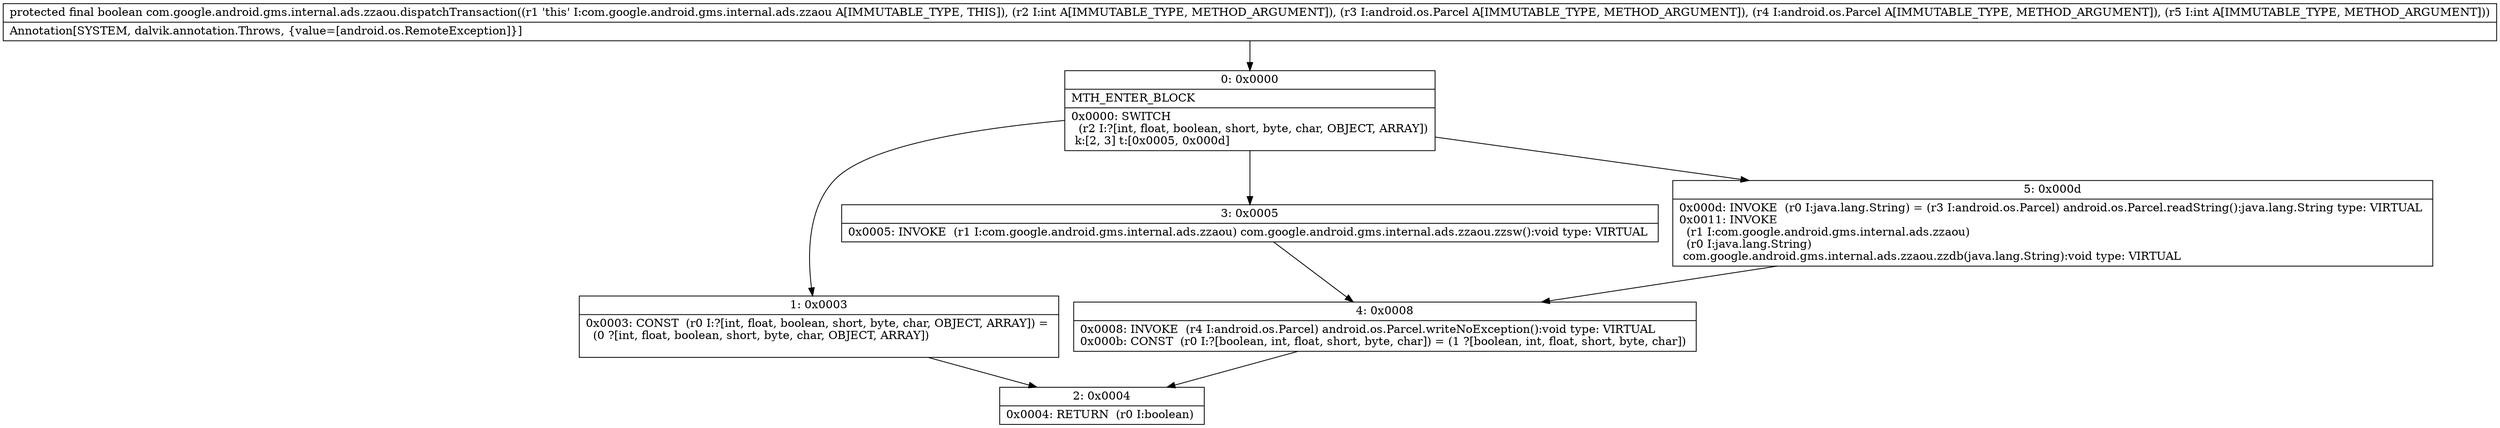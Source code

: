 digraph "CFG forcom.google.android.gms.internal.ads.zzaou.dispatchTransaction(ILandroid\/os\/Parcel;Landroid\/os\/Parcel;I)Z" {
Node_0 [shape=record,label="{0\:\ 0x0000|MTH_ENTER_BLOCK\l|0x0000: SWITCH  \l  (r2 I:?[int, float, boolean, short, byte, char, OBJECT, ARRAY])\l k:[2, 3] t:[0x0005, 0x000d] \l}"];
Node_1 [shape=record,label="{1\:\ 0x0003|0x0003: CONST  (r0 I:?[int, float, boolean, short, byte, char, OBJECT, ARRAY]) = \l  (0 ?[int, float, boolean, short, byte, char, OBJECT, ARRAY])\l \l}"];
Node_2 [shape=record,label="{2\:\ 0x0004|0x0004: RETURN  (r0 I:boolean) \l}"];
Node_3 [shape=record,label="{3\:\ 0x0005|0x0005: INVOKE  (r1 I:com.google.android.gms.internal.ads.zzaou) com.google.android.gms.internal.ads.zzaou.zzsw():void type: VIRTUAL \l}"];
Node_4 [shape=record,label="{4\:\ 0x0008|0x0008: INVOKE  (r4 I:android.os.Parcel) android.os.Parcel.writeNoException():void type: VIRTUAL \l0x000b: CONST  (r0 I:?[boolean, int, float, short, byte, char]) = (1 ?[boolean, int, float, short, byte, char]) \l}"];
Node_5 [shape=record,label="{5\:\ 0x000d|0x000d: INVOKE  (r0 I:java.lang.String) = (r3 I:android.os.Parcel) android.os.Parcel.readString():java.lang.String type: VIRTUAL \l0x0011: INVOKE  \l  (r1 I:com.google.android.gms.internal.ads.zzaou)\l  (r0 I:java.lang.String)\l com.google.android.gms.internal.ads.zzaou.zzdb(java.lang.String):void type: VIRTUAL \l}"];
MethodNode[shape=record,label="{protected final boolean com.google.android.gms.internal.ads.zzaou.dispatchTransaction((r1 'this' I:com.google.android.gms.internal.ads.zzaou A[IMMUTABLE_TYPE, THIS]), (r2 I:int A[IMMUTABLE_TYPE, METHOD_ARGUMENT]), (r3 I:android.os.Parcel A[IMMUTABLE_TYPE, METHOD_ARGUMENT]), (r4 I:android.os.Parcel A[IMMUTABLE_TYPE, METHOD_ARGUMENT]), (r5 I:int A[IMMUTABLE_TYPE, METHOD_ARGUMENT]))  | Annotation[SYSTEM, dalvik.annotation.Throws, \{value=[android.os.RemoteException]\}]\l}"];
MethodNode -> Node_0;
Node_0 -> Node_1;
Node_0 -> Node_3;
Node_0 -> Node_5;
Node_1 -> Node_2;
Node_3 -> Node_4;
Node_4 -> Node_2;
Node_5 -> Node_4;
}

